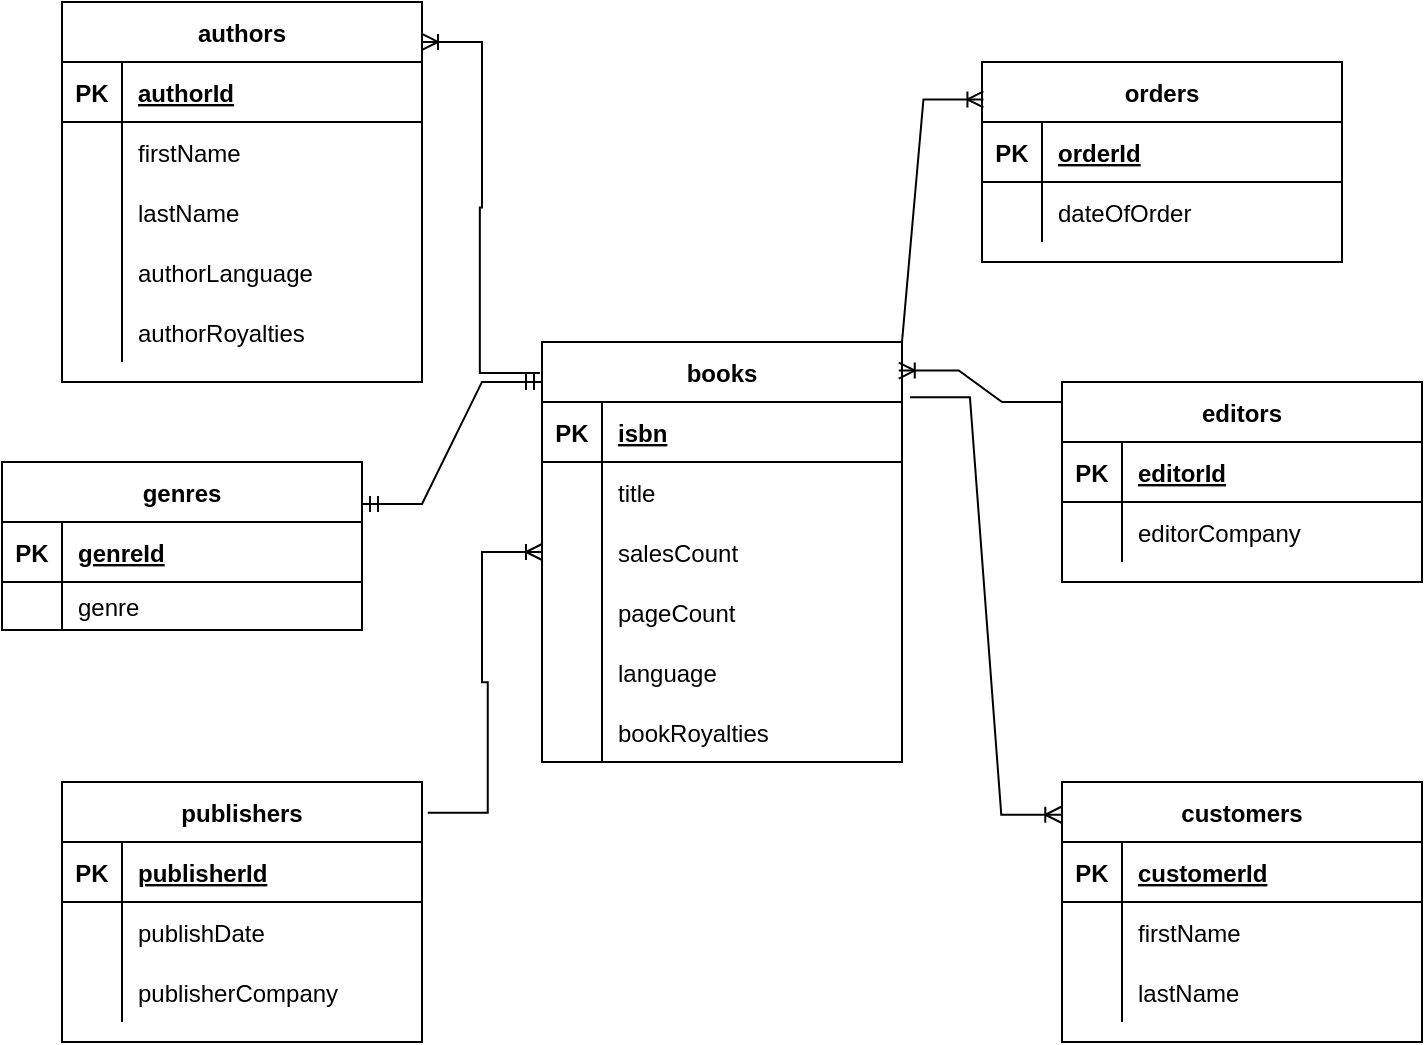 <mxfile version="20.4.0" type="device"><diagram id="tHHlFygh31J-5afFbaiZ" name="Page-1"><mxGraphModel dx="1051" dy="548" grid="1" gridSize="10" guides="1" tooltips="1" connect="1" arrows="1" fold="1" page="1" pageScale="1" pageWidth="850" pageHeight="1100" math="0" shadow="0"><root><mxCell id="0"/><mxCell id="1" parent="0"/><mxCell id="yCVLkJwmcbF_j8C4cz47-8" value="books" style="shape=table;startSize=30;container=1;collapsible=1;childLayout=tableLayout;fixedRows=1;rowLines=0;fontStyle=1;align=center;resizeLast=1;" vertex="1" parent="1"><mxGeometry x="340" y="180" width="180" height="210" as="geometry"/></mxCell><mxCell id="yCVLkJwmcbF_j8C4cz47-9" value="" style="shape=tableRow;horizontal=0;startSize=0;swimlaneHead=0;swimlaneBody=0;fillColor=none;collapsible=0;dropTarget=0;points=[[0,0.5],[1,0.5]];portConstraint=eastwest;top=0;left=0;right=0;bottom=1;" vertex="1" parent="yCVLkJwmcbF_j8C4cz47-8"><mxGeometry y="30" width="180" height="30" as="geometry"/></mxCell><mxCell id="yCVLkJwmcbF_j8C4cz47-10" value="PK" style="shape=partialRectangle;connectable=0;fillColor=none;top=0;left=0;bottom=0;right=0;fontStyle=1;overflow=hidden;" vertex="1" parent="yCVLkJwmcbF_j8C4cz47-9"><mxGeometry width="30" height="30" as="geometry"><mxRectangle width="30" height="30" as="alternateBounds"/></mxGeometry></mxCell><mxCell id="yCVLkJwmcbF_j8C4cz47-11" value="isbn" style="shape=partialRectangle;connectable=0;fillColor=none;top=0;left=0;bottom=0;right=0;align=left;spacingLeft=6;fontStyle=5;overflow=hidden;" vertex="1" parent="yCVLkJwmcbF_j8C4cz47-9"><mxGeometry x="30" width="150" height="30" as="geometry"><mxRectangle width="150" height="30" as="alternateBounds"/></mxGeometry></mxCell><mxCell id="yCVLkJwmcbF_j8C4cz47-12" value="" style="shape=tableRow;horizontal=0;startSize=0;swimlaneHead=0;swimlaneBody=0;fillColor=none;collapsible=0;dropTarget=0;points=[[0,0.5],[1,0.5]];portConstraint=eastwest;top=0;left=0;right=0;bottom=0;" vertex="1" parent="yCVLkJwmcbF_j8C4cz47-8"><mxGeometry y="60" width="180" height="30" as="geometry"/></mxCell><mxCell id="yCVLkJwmcbF_j8C4cz47-13" value="" style="shape=partialRectangle;connectable=0;fillColor=none;top=0;left=0;bottom=0;right=0;editable=1;overflow=hidden;" vertex="1" parent="yCVLkJwmcbF_j8C4cz47-12"><mxGeometry width="30" height="30" as="geometry"><mxRectangle width="30" height="30" as="alternateBounds"/></mxGeometry></mxCell><mxCell id="yCVLkJwmcbF_j8C4cz47-14" value="title" style="shape=partialRectangle;connectable=0;fillColor=none;top=0;left=0;bottom=0;right=0;align=left;spacingLeft=6;overflow=hidden;" vertex="1" parent="yCVLkJwmcbF_j8C4cz47-12"><mxGeometry x="30" width="150" height="30" as="geometry"><mxRectangle width="150" height="30" as="alternateBounds"/></mxGeometry></mxCell><mxCell id="yCVLkJwmcbF_j8C4cz47-15" value="" style="shape=tableRow;horizontal=0;startSize=0;swimlaneHead=0;swimlaneBody=0;fillColor=none;collapsible=0;dropTarget=0;points=[[0,0.5],[1,0.5]];portConstraint=eastwest;top=0;left=0;right=0;bottom=0;" vertex="1" parent="yCVLkJwmcbF_j8C4cz47-8"><mxGeometry y="90" width="180" height="30" as="geometry"/></mxCell><mxCell id="yCVLkJwmcbF_j8C4cz47-16" value="" style="shape=partialRectangle;connectable=0;fillColor=none;top=0;left=0;bottom=0;right=0;editable=1;overflow=hidden;" vertex="1" parent="yCVLkJwmcbF_j8C4cz47-15"><mxGeometry width="30" height="30" as="geometry"><mxRectangle width="30" height="30" as="alternateBounds"/></mxGeometry></mxCell><mxCell id="yCVLkJwmcbF_j8C4cz47-17" value="salesCount" style="shape=partialRectangle;connectable=0;fillColor=none;top=0;left=0;bottom=0;right=0;align=left;spacingLeft=6;overflow=hidden;" vertex="1" parent="yCVLkJwmcbF_j8C4cz47-15"><mxGeometry x="30" width="150" height="30" as="geometry"><mxRectangle width="150" height="30" as="alternateBounds"/></mxGeometry></mxCell><mxCell id="yCVLkJwmcbF_j8C4cz47-18" value="" style="shape=tableRow;horizontal=0;startSize=0;swimlaneHead=0;swimlaneBody=0;fillColor=none;collapsible=0;dropTarget=0;points=[[0,0.5],[1,0.5]];portConstraint=eastwest;top=0;left=0;right=0;bottom=0;" vertex="1" parent="yCVLkJwmcbF_j8C4cz47-8"><mxGeometry y="120" width="180" height="30" as="geometry"/></mxCell><mxCell id="yCVLkJwmcbF_j8C4cz47-19" value="" style="shape=partialRectangle;connectable=0;fillColor=none;top=0;left=0;bottom=0;right=0;editable=1;overflow=hidden;" vertex="1" parent="yCVLkJwmcbF_j8C4cz47-18"><mxGeometry width="30" height="30" as="geometry"><mxRectangle width="30" height="30" as="alternateBounds"/></mxGeometry></mxCell><mxCell id="yCVLkJwmcbF_j8C4cz47-20" value="pageCount" style="shape=partialRectangle;connectable=0;fillColor=none;top=0;left=0;bottom=0;right=0;align=left;spacingLeft=6;overflow=hidden;" vertex="1" parent="yCVLkJwmcbF_j8C4cz47-18"><mxGeometry x="30" width="150" height="30" as="geometry"><mxRectangle width="150" height="30" as="alternateBounds"/></mxGeometry></mxCell><mxCell id="yCVLkJwmcbF_j8C4cz47-116" value="" style="shape=tableRow;horizontal=0;startSize=0;swimlaneHead=0;swimlaneBody=0;fillColor=none;collapsible=0;dropTarget=0;points=[[0,0.5],[1,0.5]];portConstraint=eastwest;top=0;left=0;right=0;bottom=0;" vertex="1" parent="yCVLkJwmcbF_j8C4cz47-8"><mxGeometry y="150" width="180" height="30" as="geometry"/></mxCell><mxCell id="yCVLkJwmcbF_j8C4cz47-117" value="" style="shape=partialRectangle;connectable=0;fillColor=none;top=0;left=0;bottom=0;right=0;editable=1;overflow=hidden;" vertex="1" parent="yCVLkJwmcbF_j8C4cz47-116"><mxGeometry width="30" height="30" as="geometry"><mxRectangle width="30" height="30" as="alternateBounds"/></mxGeometry></mxCell><mxCell id="yCVLkJwmcbF_j8C4cz47-118" value="language" style="shape=partialRectangle;connectable=0;fillColor=none;top=0;left=0;bottom=0;right=0;align=left;spacingLeft=6;overflow=hidden;" vertex="1" parent="yCVLkJwmcbF_j8C4cz47-116"><mxGeometry x="30" width="150" height="30" as="geometry"><mxRectangle width="150" height="30" as="alternateBounds"/></mxGeometry></mxCell><mxCell id="yCVLkJwmcbF_j8C4cz47-119" value="" style="shape=tableRow;horizontal=0;startSize=0;swimlaneHead=0;swimlaneBody=0;fillColor=none;collapsible=0;dropTarget=0;points=[[0,0.5],[1,0.5]];portConstraint=eastwest;top=0;left=0;right=0;bottom=0;" vertex="1" parent="yCVLkJwmcbF_j8C4cz47-8"><mxGeometry y="180" width="180" height="30" as="geometry"/></mxCell><mxCell id="yCVLkJwmcbF_j8C4cz47-120" value="" style="shape=partialRectangle;connectable=0;fillColor=none;top=0;left=0;bottom=0;right=0;editable=1;overflow=hidden;" vertex="1" parent="yCVLkJwmcbF_j8C4cz47-119"><mxGeometry width="30" height="30" as="geometry"><mxRectangle width="30" height="30" as="alternateBounds"/></mxGeometry></mxCell><mxCell id="yCVLkJwmcbF_j8C4cz47-121" value="bookRoyalties" style="shape=partialRectangle;connectable=0;fillColor=none;top=0;left=0;bottom=0;right=0;align=left;spacingLeft=6;overflow=hidden;" vertex="1" parent="yCVLkJwmcbF_j8C4cz47-119"><mxGeometry x="30" width="150" height="30" as="geometry"><mxRectangle width="150" height="30" as="alternateBounds"/></mxGeometry></mxCell><mxCell id="yCVLkJwmcbF_j8C4cz47-21" value="authors" style="shape=table;startSize=30;container=1;collapsible=1;childLayout=tableLayout;fixedRows=1;rowLines=0;fontStyle=1;align=center;resizeLast=1;" vertex="1" parent="1"><mxGeometry x="100" y="10" width="180" height="190" as="geometry"/></mxCell><mxCell id="yCVLkJwmcbF_j8C4cz47-22" value="" style="shape=tableRow;horizontal=0;startSize=0;swimlaneHead=0;swimlaneBody=0;fillColor=none;collapsible=0;dropTarget=0;points=[[0,0.5],[1,0.5]];portConstraint=eastwest;top=0;left=0;right=0;bottom=1;" vertex="1" parent="yCVLkJwmcbF_j8C4cz47-21"><mxGeometry y="30" width="180" height="30" as="geometry"/></mxCell><mxCell id="yCVLkJwmcbF_j8C4cz47-23" value="PK" style="shape=partialRectangle;connectable=0;fillColor=none;top=0;left=0;bottom=0;right=0;fontStyle=1;overflow=hidden;" vertex="1" parent="yCVLkJwmcbF_j8C4cz47-22"><mxGeometry width="30" height="30" as="geometry"><mxRectangle width="30" height="30" as="alternateBounds"/></mxGeometry></mxCell><mxCell id="yCVLkJwmcbF_j8C4cz47-24" value="authorId" style="shape=partialRectangle;connectable=0;fillColor=none;top=0;left=0;bottom=0;right=0;align=left;spacingLeft=6;fontStyle=5;overflow=hidden;" vertex="1" parent="yCVLkJwmcbF_j8C4cz47-22"><mxGeometry x="30" width="150" height="30" as="geometry"><mxRectangle width="150" height="30" as="alternateBounds"/></mxGeometry></mxCell><mxCell id="yCVLkJwmcbF_j8C4cz47-25" value="" style="shape=tableRow;horizontal=0;startSize=0;swimlaneHead=0;swimlaneBody=0;fillColor=none;collapsible=0;dropTarget=0;points=[[0,0.5],[1,0.5]];portConstraint=eastwest;top=0;left=0;right=0;bottom=0;" vertex="1" parent="yCVLkJwmcbF_j8C4cz47-21"><mxGeometry y="60" width="180" height="30" as="geometry"/></mxCell><mxCell id="yCVLkJwmcbF_j8C4cz47-26" value="" style="shape=partialRectangle;connectable=0;fillColor=none;top=0;left=0;bottom=0;right=0;editable=1;overflow=hidden;" vertex="1" parent="yCVLkJwmcbF_j8C4cz47-25"><mxGeometry width="30" height="30" as="geometry"><mxRectangle width="30" height="30" as="alternateBounds"/></mxGeometry></mxCell><mxCell id="yCVLkJwmcbF_j8C4cz47-27" value="firstName" style="shape=partialRectangle;connectable=0;fillColor=none;top=0;left=0;bottom=0;right=0;align=left;spacingLeft=6;overflow=hidden;" vertex="1" parent="yCVLkJwmcbF_j8C4cz47-25"><mxGeometry x="30" width="150" height="30" as="geometry"><mxRectangle width="150" height="30" as="alternateBounds"/></mxGeometry></mxCell><mxCell id="yCVLkJwmcbF_j8C4cz47-28" value="" style="shape=tableRow;horizontal=0;startSize=0;swimlaneHead=0;swimlaneBody=0;fillColor=none;collapsible=0;dropTarget=0;points=[[0,0.5],[1,0.5]];portConstraint=eastwest;top=0;left=0;right=0;bottom=0;" vertex="1" parent="yCVLkJwmcbF_j8C4cz47-21"><mxGeometry y="90" width="180" height="30" as="geometry"/></mxCell><mxCell id="yCVLkJwmcbF_j8C4cz47-29" value="" style="shape=partialRectangle;connectable=0;fillColor=none;top=0;left=0;bottom=0;right=0;editable=1;overflow=hidden;" vertex="1" parent="yCVLkJwmcbF_j8C4cz47-28"><mxGeometry width="30" height="30" as="geometry"><mxRectangle width="30" height="30" as="alternateBounds"/></mxGeometry></mxCell><mxCell id="yCVLkJwmcbF_j8C4cz47-30" value="lastName" style="shape=partialRectangle;connectable=0;fillColor=none;top=0;left=0;bottom=0;right=0;align=left;spacingLeft=6;overflow=hidden;" vertex="1" parent="yCVLkJwmcbF_j8C4cz47-28"><mxGeometry x="30" width="150" height="30" as="geometry"><mxRectangle width="150" height="30" as="alternateBounds"/></mxGeometry></mxCell><mxCell id="yCVLkJwmcbF_j8C4cz47-31" value="" style="shape=tableRow;horizontal=0;startSize=0;swimlaneHead=0;swimlaneBody=0;fillColor=none;collapsible=0;dropTarget=0;points=[[0,0.5],[1,0.5]];portConstraint=eastwest;top=0;left=0;right=0;bottom=0;" vertex="1" parent="yCVLkJwmcbF_j8C4cz47-21"><mxGeometry y="120" width="180" height="30" as="geometry"/></mxCell><mxCell id="yCVLkJwmcbF_j8C4cz47-32" value="" style="shape=partialRectangle;connectable=0;fillColor=none;top=0;left=0;bottom=0;right=0;editable=1;overflow=hidden;" vertex="1" parent="yCVLkJwmcbF_j8C4cz47-31"><mxGeometry width="30" height="30" as="geometry"><mxRectangle width="30" height="30" as="alternateBounds"/></mxGeometry></mxCell><mxCell id="yCVLkJwmcbF_j8C4cz47-33" value="authorLanguage" style="shape=partialRectangle;connectable=0;fillColor=none;top=0;left=0;bottom=0;right=0;align=left;spacingLeft=6;overflow=hidden;" vertex="1" parent="yCVLkJwmcbF_j8C4cz47-31"><mxGeometry x="30" width="150" height="30" as="geometry"><mxRectangle width="150" height="30" as="alternateBounds"/></mxGeometry></mxCell><mxCell id="yCVLkJwmcbF_j8C4cz47-135" value="" style="shape=tableRow;horizontal=0;startSize=0;swimlaneHead=0;swimlaneBody=0;fillColor=none;collapsible=0;dropTarget=0;points=[[0,0.5],[1,0.5]];portConstraint=eastwest;top=0;left=0;right=0;bottom=0;" vertex="1" parent="yCVLkJwmcbF_j8C4cz47-21"><mxGeometry y="150" width="180" height="30" as="geometry"/></mxCell><mxCell id="yCVLkJwmcbF_j8C4cz47-136" value="" style="shape=partialRectangle;connectable=0;fillColor=none;top=0;left=0;bottom=0;right=0;editable=1;overflow=hidden;" vertex="1" parent="yCVLkJwmcbF_j8C4cz47-135"><mxGeometry width="30" height="30" as="geometry"><mxRectangle width="30" height="30" as="alternateBounds"/></mxGeometry></mxCell><mxCell id="yCVLkJwmcbF_j8C4cz47-137" value="authorRoyalties" style="shape=partialRectangle;connectable=0;fillColor=none;top=0;left=0;bottom=0;right=0;align=left;spacingLeft=6;overflow=hidden;" vertex="1" parent="yCVLkJwmcbF_j8C4cz47-135"><mxGeometry x="30" width="150" height="30" as="geometry"><mxRectangle width="150" height="30" as="alternateBounds"/></mxGeometry></mxCell><mxCell id="yCVLkJwmcbF_j8C4cz47-35" value="genres" style="shape=table;startSize=30;container=1;collapsible=1;childLayout=tableLayout;fixedRows=1;rowLines=0;fontStyle=1;align=center;resizeLast=1;" vertex="1" parent="1"><mxGeometry x="70" y="240" width="180" height="84" as="geometry"/></mxCell><mxCell id="yCVLkJwmcbF_j8C4cz47-36" value="" style="shape=tableRow;horizontal=0;startSize=0;swimlaneHead=0;swimlaneBody=0;fillColor=none;collapsible=0;dropTarget=0;points=[[0,0.5],[1,0.5]];portConstraint=eastwest;top=0;left=0;right=0;bottom=1;" vertex="1" parent="yCVLkJwmcbF_j8C4cz47-35"><mxGeometry y="30" width="180" height="30" as="geometry"/></mxCell><mxCell id="yCVLkJwmcbF_j8C4cz47-37" value="PK" style="shape=partialRectangle;connectable=0;fillColor=none;top=0;left=0;bottom=0;right=0;fontStyle=1;overflow=hidden;" vertex="1" parent="yCVLkJwmcbF_j8C4cz47-36"><mxGeometry width="30" height="30" as="geometry"><mxRectangle width="30" height="30" as="alternateBounds"/></mxGeometry></mxCell><mxCell id="yCVLkJwmcbF_j8C4cz47-38" value="genreId" style="shape=partialRectangle;connectable=0;fillColor=none;top=0;left=0;bottom=0;right=0;align=left;spacingLeft=6;fontStyle=5;overflow=hidden;" vertex="1" parent="yCVLkJwmcbF_j8C4cz47-36"><mxGeometry x="30" width="150" height="30" as="geometry"><mxRectangle width="150" height="30" as="alternateBounds"/></mxGeometry></mxCell><mxCell id="yCVLkJwmcbF_j8C4cz47-39" value="" style="shape=tableRow;horizontal=0;startSize=0;swimlaneHead=0;swimlaneBody=0;fillColor=none;collapsible=0;dropTarget=0;points=[[0,0.5],[1,0.5]];portConstraint=eastwest;top=0;left=0;right=0;bottom=0;" vertex="1" parent="yCVLkJwmcbF_j8C4cz47-35"><mxGeometry y="60" width="180" height="24" as="geometry"/></mxCell><mxCell id="yCVLkJwmcbF_j8C4cz47-40" value="" style="shape=partialRectangle;connectable=0;fillColor=none;top=0;left=0;bottom=0;right=0;editable=1;overflow=hidden;" vertex="1" parent="yCVLkJwmcbF_j8C4cz47-39"><mxGeometry width="30" height="24" as="geometry"><mxRectangle width="30" height="24" as="alternateBounds"/></mxGeometry></mxCell><mxCell id="yCVLkJwmcbF_j8C4cz47-41" value="genre" style="shape=partialRectangle;connectable=0;fillColor=none;top=0;left=0;bottom=0;right=0;align=left;spacingLeft=6;overflow=hidden;" vertex="1" parent="yCVLkJwmcbF_j8C4cz47-39"><mxGeometry x="30" width="150" height="24" as="geometry"><mxRectangle width="150" height="24" as="alternateBounds"/></mxGeometry></mxCell><mxCell id="yCVLkJwmcbF_j8C4cz47-48" value="customers" style="shape=table;startSize=30;container=1;collapsible=1;childLayout=tableLayout;fixedRows=1;rowLines=0;fontStyle=1;align=center;resizeLast=1;" vertex="1" parent="1"><mxGeometry x="600" y="400" width="180" height="130" as="geometry"/></mxCell><mxCell id="yCVLkJwmcbF_j8C4cz47-49" value="" style="shape=tableRow;horizontal=0;startSize=0;swimlaneHead=0;swimlaneBody=0;fillColor=none;collapsible=0;dropTarget=0;points=[[0,0.5],[1,0.5]];portConstraint=eastwest;top=0;left=0;right=0;bottom=1;" vertex="1" parent="yCVLkJwmcbF_j8C4cz47-48"><mxGeometry y="30" width="180" height="30" as="geometry"/></mxCell><mxCell id="yCVLkJwmcbF_j8C4cz47-50" value="PK" style="shape=partialRectangle;connectable=0;fillColor=none;top=0;left=0;bottom=0;right=0;fontStyle=1;overflow=hidden;" vertex="1" parent="yCVLkJwmcbF_j8C4cz47-49"><mxGeometry width="30" height="30" as="geometry"><mxRectangle width="30" height="30" as="alternateBounds"/></mxGeometry></mxCell><mxCell id="yCVLkJwmcbF_j8C4cz47-51" value="customerId" style="shape=partialRectangle;connectable=0;fillColor=none;top=0;left=0;bottom=0;right=0;align=left;spacingLeft=6;fontStyle=5;overflow=hidden;" vertex="1" parent="yCVLkJwmcbF_j8C4cz47-49"><mxGeometry x="30" width="150" height="30" as="geometry"><mxRectangle width="150" height="30" as="alternateBounds"/></mxGeometry></mxCell><mxCell id="yCVLkJwmcbF_j8C4cz47-52" value="" style="shape=tableRow;horizontal=0;startSize=0;swimlaneHead=0;swimlaneBody=0;fillColor=none;collapsible=0;dropTarget=0;points=[[0,0.5],[1,0.5]];portConstraint=eastwest;top=0;left=0;right=0;bottom=0;" vertex="1" parent="yCVLkJwmcbF_j8C4cz47-48"><mxGeometry y="60" width="180" height="30" as="geometry"/></mxCell><mxCell id="yCVLkJwmcbF_j8C4cz47-53" value="" style="shape=partialRectangle;connectable=0;fillColor=none;top=0;left=0;bottom=0;right=0;editable=1;overflow=hidden;" vertex="1" parent="yCVLkJwmcbF_j8C4cz47-52"><mxGeometry width="30" height="30" as="geometry"><mxRectangle width="30" height="30" as="alternateBounds"/></mxGeometry></mxCell><mxCell id="yCVLkJwmcbF_j8C4cz47-54" value="firstName" style="shape=partialRectangle;connectable=0;fillColor=none;top=0;left=0;bottom=0;right=0;align=left;spacingLeft=6;overflow=hidden;" vertex="1" parent="yCVLkJwmcbF_j8C4cz47-52"><mxGeometry x="30" width="150" height="30" as="geometry"><mxRectangle width="150" height="30" as="alternateBounds"/></mxGeometry></mxCell><mxCell id="yCVLkJwmcbF_j8C4cz47-55" value="" style="shape=tableRow;horizontal=0;startSize=0;swimlaneHead=0;swimlaneBody=0;fillColor=none;collapsible=0;dropTarget=0;points=[[0,0.5],[1,0.5]];portConstraint=eastwest;top=0;left=0;right=0;bottom=0;" vertex="1" parent="yCVLkJwmcbF_j8C4cz47-48"><mxGeometry y="90" width="180" height="30" as="geometry"/></mxCell><mxCell id="yCVLkJwmcbF_j8C4cz47-56" value="" style="shape=partialRectangle;connectable=0;fillColor=none;top=0;left=0;bottom=0;right=0;editable=1;overflow=hidden;" vertex="1" parent="yCVLkJwmcbF_j8C4cz47-55"><mxGeometry width="30" height="30" as="geometry"><mxRectangle width="30" height="30" as="alternateBounds"/></mxGeometry></mxCell><mxCell id="yCVLkJwmcbF_j8C4cz47-57" value="lastName" style="shape=partialRectangle;connectable=0;fillColor=none;top=0;left=0;bottom=0;right=0;align=left;spacingLeft=6;overflow=hidden;" vertex="1" parent="yCVLkJwmcbF_j8C4cz47-55"><mxGeometry x="30" width="150" height="30" as="geometry"><mxRectangle width="150" height="30" as="alternateBounds"/></mxGeometry></mxCell><mxCell id="yCVLkJwmcbF_j8C4cz47-61" value="editors" style="shape=table;startSize=30;container=1;collapsible=1;childLayout=tableLayout;fixedRows=1;rowLines=0;fontStyle=1;align=center;resizeLast=1;" vertex="1" parent="1"><mxGeometry x="600" y="200" width="180" height="100" as="geometry"/></mxCell><mxCell id="yCVLkJwmcbF_j8C4cz47-62" value="" style="shape=tableRow;horizontal=0;startSize=0;swimlaneHead=0;swimlaneBody=0;fillColor=none;collapsible=0;dropTarget=0;points=[[0,0.5],[1,0.5]];portConstraint=eastwest;top=0;left=0;right=0;bottom=1;" vertex="1" parent="yCVLkJwmcbF_j8C4cz47-61"><mxGeometry y="30" width="180" height="30" as="geometry"/></mxCell><mxCell id="yCVLkJwmcbF_j8C4cz47-63" value="PK" style="shape=partialRectangle;connectable=0;fillColor=none;top=0;left=0;bottom=0;right=0;fontStyle=1;overflow=hidden;" vertex="1" parent="yCVLkJwmcbF_j8C4cz47-62"><mxGeometry width="30" height="30" as="geometry"><mxRectangle width="30" height="30" as="alternateBounds"/></mxGeometry></mxCell><mxCell id="yCVLkJwmcbF_j8C4cz47-64" value="editorId" style="shape=partialRectangle;connectable=0;fillColor=none;top=0;left=0;bottom=0;right=0;align=left;spacingLeft=6;fontStyle=5;overflow=hidden;" vertex="1" parent="yCVLkJwmcbF_j8C4cz47-62"><mxGeometry x="30" width="150" height="30" as="geometry"><mxRectangle width="150" height="30" as="alternateBounds"/></mxGeometry></mxCell><mxCell id="yCVLkJwmcbF_j8C4cz47-65" value="" style="shape=tableRow;horizontal=0;startSize=0;swimlaneHead=0;swimlaneBody=0;fillColor=none;collapsible=0;dropTarget=0;points=[[0,0.5],[1,0.5]];portConstraint=eastwest;top=0;left=0;right=0;bottom=0;" vertex="1" parent="yCVLkJwmcbF_j8C4cz47-61"><mxGeometry y="60" width="180" height="30" as="geometry"/></mxCell><mxCell id="yCVLkJwmcbF_j8C4cz47-66" value="" style="shape=partialRectangle;connectable=0;fillColor=none;top=0;left=0;bottom=0;right=0;editable=1;overflow=hidden;" vertex="1" parent="yCVLkJwmcbF_j8C4cz47-65"><mxGeometry width="30" height="30" as="geometry"><mxRectangle width="30" height="30" as="alternateBounds"/></mxGeometry></mxCell><mxCell id="yCVLkJwmcbF_j8C4cz47-67" value="editorCompany" style="shape=partialRectangle;connectable=0;fillColor=none;top=0;left=0;bottom=0;right=0;align=left;spacingLeft=6;overflow=hidden;" vertex="1" parent="yCVLkJwmcbF_j8C4cz47-65"><mxGeometry x="30" width="150" height="30" as="geometry"><mxRectangle width="150" height="30" as="alternateBounds"/></mxGeometry></mxCell><mxCell id="yCVLkJwmcbF_j8C4cz47-74" value="publishers" style="shape=table;startSize=30;container=1;collapsible=1;childLayout=tableLayout;fixedRows=1;rowLines=0;fontStyle=1;align=center;resizeLast=1;" vertex="1" parent="1"><mxGeometry x="100" y="400" width="180" height="130" as="geometry"/></mxCell><mxCell id="yCVLkJwmcbF_j8C4cz47-75" value="" style="shape=tableRow;horizontal=0;startSize=0;swimlaneHead=0;swimlaneBody=0;fillColor=none;collapsible=0;dropTarget=0;points=[[0,0.5],[1,0.5]];portConstraint=eastwest;top=0;left=0;right=0;bottom=1;" vertex="1" parent="yCVLkJwmcbF_j8C4cz47-74"><mxGeometry y="30" width="180" height="30" as="geometry"/></mxCell><mxCell id="yCVLkJwmcbF_j8C4cz47-76" value="PK" style="shape=partialRectangle;connectable=0;fillColor=none;top=0;left=0;bottom=0;right=0;fontStyle=1;overflow=hidden;" vertex="1" parent="yCVLkJwmcbF_j8C4cz47-75"><mxGeometry width="30" height="30" as="geometry"><mxRectangle width="30" height="30" as="alternateBounds"/></mxGeometry></mxCell><mxCell id="yCVLkJwmcbF_j8C4cz47-77" value="publisherId" style="shape=partialRectangle;connectable=0;fillColor=none;top=0;left=0;bottom=0;right=0;align=left;spacingLeft=6;fontStyle=5;overflow=hidden;" vertex="1" parent="yCVLkJwmcbF_j8C4cz47-75"><mxGeometry x="30" width="150" height="30" as="geometry"><mxRectangle width="150" height="30" as="alternateBounds"/></mxGeometry></mxCell><mxCell id="yCVLkJwmcbF_j8C4cz47-78" value="" style="shape=tableRow;horizontal=0;startSize=0;swimlaneHead=0;swimlaneBody=0;fillColor=none;collapsible=0;dropTarget=0;points=[[0,0.5],[1,0.5]];portConstraint=eastwest;top=0;left=0;right=0;bottom=0;" vertex="1" parent="yCVLkJwmcbF_j8C4cz47-74"><mxGeometry y="60" width="180" height="30" as="geometry"/></mxCell><mxCell id="yCVLkJwmcbF_j8C4cz47-79" value="" style="shape=partialRectangle;connectable=0;fillColor=none;top=0;left=0;bottom=0;right=0;editable=1;overflow=hidden;" vertex="1" parent="yCVLkJwmcbF_j8C4cz47-78"><mxGeometry width="30" height="30" as="geometry"><mxRectangle width="30" height="30" as="alternateBounds"/></mxGeometry></mxCell><mxCell id="yCVLkJwmcbF_j8C4cz47-80" value="publishDate" style="shape=partialRectangle;connectable=0;fillColor=none;top=0;left=0;bottom=0;right=0;align=left;spacingLeft=6;overflow=hidden;" vertex="1" parent="yCVLkJwmcbF_j8C4cz47-78"><mxGeometry x="30" width="150" height="30" as="geometry"><mxRectangle width="150" height="30" as="alternateBounds"/></mxGeometry></mxCell><mxCell id="yCVLkJwmcbF_j8C4cz47-81" value="" style="shape=tableRow;horizontal=0;startSize=0;swimlaneHead=0;swimlaneBody=0;fillColor=none;collapsible=0;dropTarget=0;points=[[0,0.5],[1,0.5]];portConstraint=eastwest;top=0;left=0;right=0;bottom=0;" vertex="1" parent="yCVLkJwmcbF_j8C4cz47-74"><mxGeometry y="90" width="180" height="30" as="geometry"/></mxCell><mxCell id="yCVLkJwmcbF_j8C4cz47-82" value="" style="shape=partialRectangle;connectable=0;fillColor=none;top=0;left=0;bottom=0;right=0;editable=1;overflow=hidden;" vertex="1" parent="yCVLkJwmcbF_j8C4cz47-81"><mxGeometry width="30" height="30" as="geometry"><mxRectangle width="30" height="30" as="alternateBounds"/></mxGeometry></mxCell><mxCell id="yCVLkJwmcbF_j8C4cz47-83" value="publisherCompany" style="shape=partialRectangle;connectable=0;fillColor=none;top=0;left=0;bottom=0;right=0;align=left;spacingLeft=6;overflow=hidden;" vertex="1" parent="yCVLkJwmcbF_j8C4cz47-81"><mxGeometry x="30" width="150" height="30" as="geometry"><mxRectangle width="150" height="30" as="alternateBounds"/></mxGeometry></mxCell><mxCell id="yCVLkJwmcbF_j8C4cz47-100" value="orders" style="shape=table;startSize=30;container=1;collapsible=1;childLayout=tableLayout;fixedRows=1;rowLines=0;fontStyle=1;align=center;resizeLast=1;" vertex="1" parent="1"><mxGeometry x="560" y="40" width="180" height="100" as="geometry"/></mxCell><mxCell id="yCVLkJwmcbF_j8C4cz47-101" value="" style="shape=tableRow;horizontal=0;startSize=0;swimlaneHead=0;swimlaneBody=0;fillColor=none;collapsible=0;dropTarget=0;points=[[0,0.5],[1,0.5]];portConstraint=eastwest;top=0;left=0;right=0;bottom=1;" vertex="1" parent="yCVLkJwmcbF_j8C4cz47-100"><mxGeometry y="30" width="180" height="30" as="geometry"/></mxCell><mxCell id="yCVLkJwmcbF_j8C4cz47-102" value="PK" style="shape=partialRectangle;connectable=0;fillColor=none;top=0;left=0;bottom=0;right=0;fontStyle=1;overflow=hidden;" vertex="1" parent="yCVLkJwmcbF_j8C4cz47-101"><mxGeometry width="30" height="30" as="geometry"><mxRectangle width="30" height="30" as="alternateBounds"/></mxGeometry></mxCell><mxCell id="yCVLkJwmcbF_j8C4cz47-103" value="orderId" style="shape=partialRectangle;connectable=0;fillColor=none;top=0;left=0;bottom=0;right=0;align=left;spacingLeft=6;fontStyle=5;overflow=hidden;" vertex="1" parent="yCVLkJwmcbF_j8C4cz47-101"><mxGeometry x="30" width="150" height="30" as="geometry"><mxRectangle width="150" height="30" as="alternateBounds"/></mxGeometry></mxCell><mxCell id="yCVLkJwmcbF_j8C4cz47-104" value="" style="shape=tableRow;horizontal=0;startSize=0;swimlaneHead=0;swimlaneBody=0;fillColor=none;collapsible=0;dropTarget=0;points=[[0,0.5],[1,0.5]];portConstraint=eastwest;top=0;left=0;right=0;bottom=0;" vertex="1" parent="yCVLkJwmcbF_j8C4cz47-100"><mxGeometry y="60" width="180" height="30" as="geometry"/></mxCell><mxCell id="yCVLkJwmcbF_j8C4cz47-105" value="" style="shape=partialRectangle;connectable=0;fillColor=none;top=0;left=0;bottom=0;right=0;editable=1;overflow=hidden;" vertex="1" parent="yCVLkJwmcbF_j8C4cz47-104"><mxGeometry width="30" height="30" as="geometry"><mxRectangle width="30" height="30" as="alternateBounds"/></mxGeometry></mxCell><mxCell id="yCVLkJwmcbF_j8C4cz47-106" value="dateOfOrder" style="shape=partialRectangle;connectable=0;fillColor=none;top=0;left=0;bottom=0;right=0;align=left;spacingLeft=6;overflow=hidden;" vertex="1" parent="yCVLkJwmcbF_j8C4cz47-104"><mxGeometry x="30" width="150" height="30" as="geometry"><mxRectangle width="150" height="30" as="alternateBounds"/></mxGeometry></mxCell><mxCell id="yCVLkJwmcbF_j8C4cz47-142" value="" style="edgeStyle=entityRelationEdgeStyle;fontSize=12;html=1;endArrow=ERoneToMany;rounded=0;entryX=1;entryY=0.105;entryDx=0;entryDy=0;entryPerimeter=0;exitX=-0.006;exitY=0.074;exitDx=0;exitDy=0;exitPerimeter=0;" edge="1" parent="1" source="yCVLkJwmcbF_j8C4cz47-8" target="yCVLkJwmcbF_j8C4cz47-21"><mxGeometry width="100" height="100" relative="1" as="geometry"><mxPoint x="340" y="180" as="sourcePoint"/><mxPoint x="440" y="80" as="targetPoint"/></mxGeometry></mxCell><mxCell id="yCVLkJwmcbF_j8C4cz47-144" value="" style="edgeStyle=entityRelationEdgeStyle;fontSize=12;html=1;endArrow=ERmandOne;startArrow=ERmandOne;rounded=0;entryX=0;entryY=0.095;entryDx=0;entryDy=0;entryPerimeter=0;exitX=1;exitY=0.25;exitDx=0;exitDy=0;" edge="1" parent="1" source="yCVLkJwmcbF_j8C4cz47-35" target="yCVLkJwmcbF_j8C4cz47-8"><mxGeometry width="100" height="100" relative="1" as="geometry"><mxPoint x="190" y="310" as="sourcePoint"/><mxPoint x="290" y="210" as="targetPoint"/></mxGeometry></mxCell><mxCell id="yCVLkJwmcbF_j8C4cz47-145" value="" style="edgeStyle=entityRelationEdgeStyle;fontSize=12;html=1;endArrow=ERoneToMany;rounded=0;entryX=0.991;entryY=0.068;entryDx=0;entryDy=0;entryPerimeter=0;exitX=0;exitY=0.1;exitDx=0;exitDy=0;exitPerimeter=0;" edge="1" parent="1" source="yCVLkJwmcbF_j8C4cz47-61" target="yCVLkJwmcbF_j8C4cz47-8"><mxGeometry width="100" height="100" relative="1" as="geometry"><mxPoint x="600" y="220" as="sourcePoint"/><mxPoint x="700" y="120" as="targetPoint"/></mxGeometry></mxCell><mxCell id="yCVLkJwmcbF_j8C4cz47-146" value="" style="edgeStyle=entityRelationEdgeStyle;fontSize=12;html=1;endArrow=ERoneToMany;rounded=0;entryX=0.004;entryY=0.187;entryDx=0;entryDy=0;entryPerimeter=0;" edge="1" parent="1" target="yCVLkJwmcbF_j8C4cz47-100"><mxGeometry width="100" height="100" relative="1" as="geometry"><mxPoint x="490" y="180" as="sourcePoint"/><mxPoint x="590" y="80" as="targetPoint"/></mxGeometry></mxCell><mxCell id="yCVLkJwmcbF_j8C4cz47-147" value="" style="edgeStyle=entityRelationEdgeStyle;fontSize=12;html=1;endArrow=ERoneToMany;rounded=0;entryX=0;entryY=0.5;entryDx=0;entryDy=0;exitX=1.016;exitY=0.118;exitDx=0;exitDy=0;exitPerimeter=0;" edge="1" parent="1" source="yCVLkJwmcbF_j8C4cz47-74" target="yCVLkJwmcbF_j8C4cz47-15"><mxGeometry width="100" height="100" relative="1" as="geometry"><mxPoint x="451.62" y="425.72" as="sourcePoint"/><mxPoint x="370.0" y="410" as="targetPoint"/></mxGeometry></mxCell><mxCell id="yCVLkJwmcbF_j8C4cz47-148" value="" style="edgeStyle=entityRelationEdgeStyle;fontSize=12;html=1;endArrow=ERoneToMany;rounded=0;entryX=-0.002;entryY=0.126;entryDx=0;entryDy=0;exitX=1.022;exitY=-0.081;exitDx=0;exitDy=0;exitPerimeter=0;entryPerimeter=0;" edge="1" parent="1" source="yCVLkJwmcbF_j8C4cz47-9" target="yCVLkJwmcbF_j8C4cz47-48"><mxGeometry width="100" height="100" relative="1" as="geometry"><mxPoint x="520.0" y="520.34" as="sourcePoint"/><mxPoint x="577.12" y="390" as="targetPoint"/></mxGeometry></mxCell></root></mxGraphModel></diagram></mxfile>